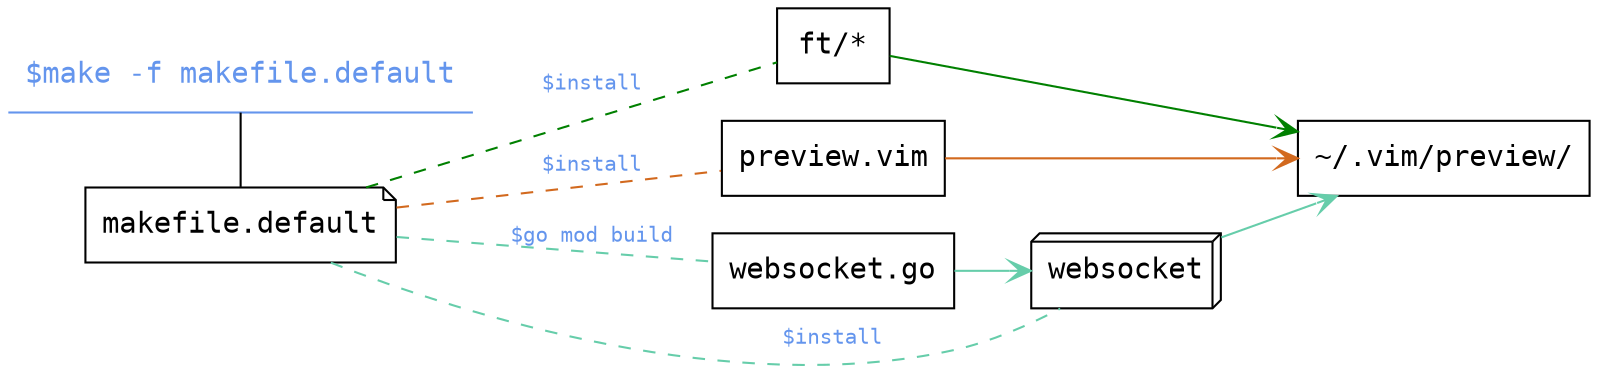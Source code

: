 digraph g
{
	rankdir=LR;
	node[shape="box", fontname="monospace"]
	edge[arrowhead=vee, arrowtail=vee, fontname="monospace", fontsize=10, dir=none]

	make[label="$make -f makefile.default", shape=underline, fontcolor=cornflowerblue, color=cornflowerblue]
	makefile[label="makefile.default", shape="note"]
	"ft/*"
	"preview.vim"
	"websocket.go"
	"websocket" [shape=box3d]
	root[label="~/.vim/preview/"]

	make -> makefile

	makefile       -> "websocket.go" [label="$go mod build", fontcolor=cornflowerblue, style=dashed, color=aquamarine3]
	"websocket.go" -> websocket      [label="", color=aquamarine3, dir=forward]
	makefile       -> websocket      [label="$install", color=aquamarine3, fontcolor=cornflowerblue, style=dashed]
	websocket      -> root           [label="", color=aquamarine3, dir=forward]

	makefile      -> "preview.vim" [label="$install", fontcolor=cornflowerblue, style=dashed, color=chocolate]
	"preview.vim" -> root          [color=chocolate, dir=forward]

	makefile      -> "ft/*" [label="$install", fontcolor=cornflowerblue, style=dashed, color=webgreen]
	"ft/*"        -> root   [label=""color=webgreen, dir=forward]

	{rank=same;"preview.vim";"websocket.go";"ft/*";}
	{rank=same;make;makefile}
}
